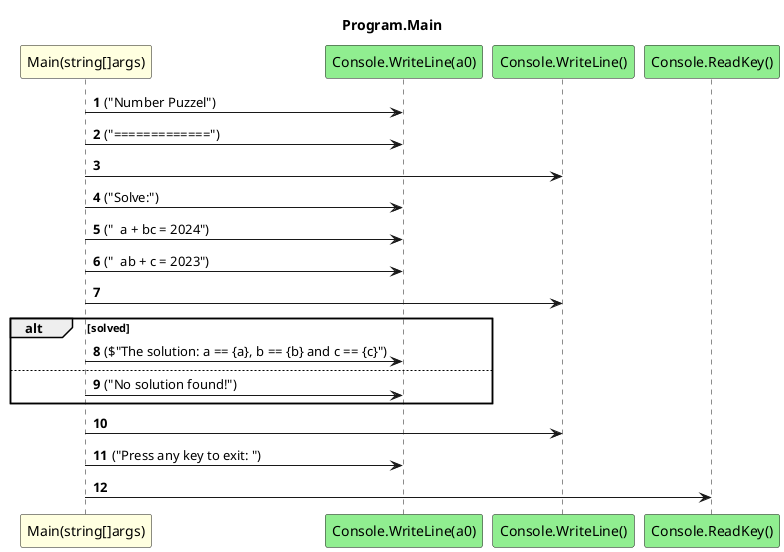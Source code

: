 @startuml Program.Main
title Program.Main
participant "Main(string[]args)" as Main_p0 #LightYellow
participant "Console.WriteLine(a0)" as Console_WriteLine_a0 #LightGreen
participant "Console.WriteLine()" as Console_WriteLine #LightGreen
participant "Console.ReadKey()" as Console_ReadKey #LightGreen
autonumber
Main_p0 -> Console_WriteLine_a0 : ("Number Puzzel")
Main_p0 -> Console_WriteLine_a0 : ("=============")
Main_p0 -> Console_WriteLine
Main_p0 -> Console_WriteLine_a0 : ("Solve:")
Main_p0 -> Console_WriteLine_a0 : ("  a + bc = 2024")
Main_p0 -> Console_WriteLine_a0 : ("  ab + c = 2023")
Main_p0 -> Console_WriteLine
alt solved
    Main_p0 -> Console_WriteLine_a0 : ($"The solution: a == {a}, b == {b} and c == {c}")
    else
        Main_p0 -> Console_WriteLine_a0 : ("No solution found!")
end
Main_p0 -> Console_WriteLine
Main_p0 -> Console_WriteLine_a0 : ("Press any key to exit: ")
Main_p0 -> Console_ReadKey
@enduml
